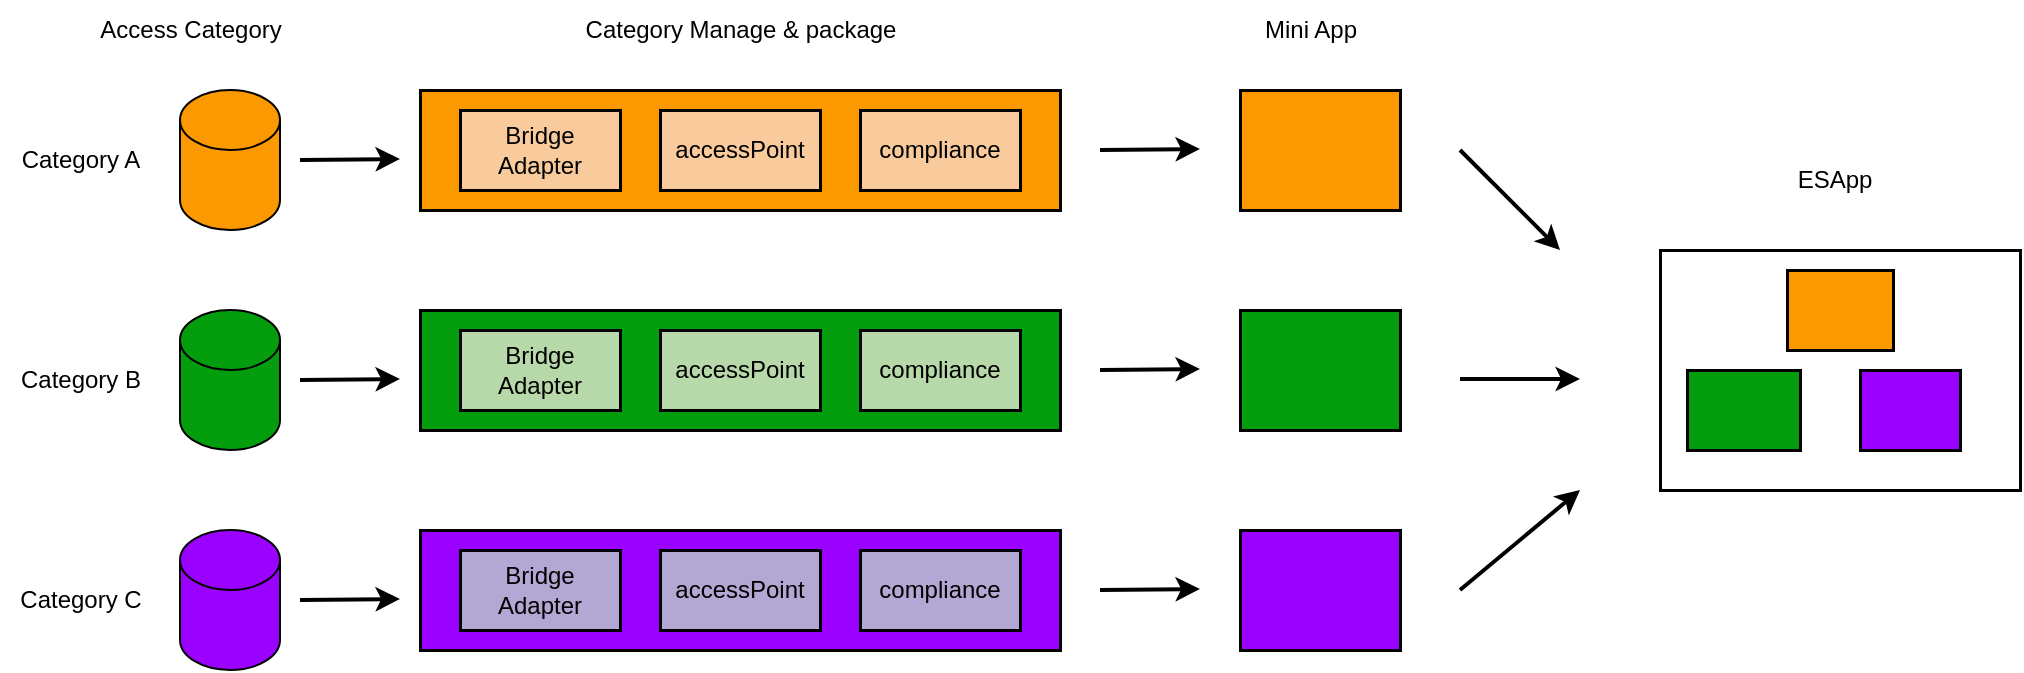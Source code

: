 <mxfile version="20.4.0" type="github">
  <diagram id="C5RBs43oDa-KdzZeNtuy" name="Page-1">
    <mxGraphModel dx="1106" dy="614" grid="1" gridSize="10" guides="1" tooltips="1" connect="1" arrows="1" fold="1" page="1" pageScale="1" pageWidth="827" pageHeight="1169" math="0" shadow="0">
      <root>
        <mxCell id="WIyWlLk6GJQsqaUBKTNV-0" />
        <mxCell id="WIyWlLk6GJQsqaUBKTNV-1" parent="WIyWlLk6GJQsqaUBKTNV-0" />
        <mxCell id="HV9Sme8KzqDoX2qMjPiU-1" value="" style="shape=cylinder3;whiteSpace=wrap;html=1;boundedLbl=1;backgroundOutline=1;size=15;fillColor=#FC9900;" vertex="1" parent="WIyWlLk6GJQsqaUBKTNV-1">
          <mxGeometry x="110" y="150" width="50" height="70" as="geometry" />
        </mxCell>
        <mxCell id="HV9Sme8KzqDoX2qMjPiU-2" value="" style="rounded=0;whiteSpace=wrap;html=1;strokeWidth=1.5;fillColor=#FC9900;" vertex="1" parent="WIyWlLk6GJQsqaUBKTNV-1">
          <mxGeometry x="230" y="150" width="320" height="60" as="geometry" />
        </mxCell>
        <mxCell id="HV9Sme8KzqDoX2qMjPiU-4" value="Category A" style="text;html=1;align=center;verticalAlign=middle;resizable=0;points=[];autosize=1;strokeColor=none;fillColor=none;" vertex="1" parent="WIyWlLk6GJQsqaUBKTNV-1">
          <mxGeometry x="20" y="170" width="80" height="30" as="geometry" />
        </mxCell>
        <mxCell id="HV9Sme8KzqDoX2qMjPiU-5" value="Bridge Adapter" style="rounded=0;whiteSpace=wrap;html=1;strokeWidth=1.5;fillColor=#F9CA9C;" vertex="1" parent="WIyWlLk6GJQsqaUBKTNV-1">
          <mxGeometry x="250" y="160" width="80" height="40" as="geometry" />
        </mxCell>
        <mxCell id="HV9Sme8KzqDoX2qMjPiU-6" value="accessPoint" style="rounded=0;whiteSpace=wrap;html=1;strokeWidth=1.5;fillColor=#F9CA9C;" vertex="1" parent="WIyWlLk6GJQsqaUBKTNV-1">
          <mxGeometry x="350" y="160" width="80" height="40" as="geometry" />
        </mxCell>
        <mxCell id="HV9Sme8KzqDoX2qMjPiU-7" value="compliance" style="rounded=0;whiteSpace=wrap;html=1;strokeWidth=1.5;fillColor=#F9CA9C;" vertex="1" parent="WIyWlLk6GJQsqaUBKTNV-1">
          <mxGeometry x="450" y="160" width="80" height="40" as="geometry" />
        </mxCell>
        <mxCell id="HV9Sme8KzqDoX2qMjPiU-8" value="" style="rounded=0;whiteSpace=wrap;html=1;strokeWidth=1.5;fillColor=#FC9900;" vertex="1" parent="WIyWlLk6GJQsqaUBKTNV-1">
          <mxGeometry x="640" y="150" width="80" height="60" as="geometry" />
        </mxCell>
        <mxCell id="HV9Sme8KzqDoX2qMjPiU-9" value="Mini App" style="text;html=1;align=center;verticalAlign=middle;resizable=0;points=[];autosize=1;strokeColor=none;fillColor=none;" vertex="1" parent="WIyWlLk6GJQsqaUBKTNV-1">
          <mxGeometry x="640" y="105" width="70" height="30" as="geometry" />
        </mxCell>
        <mxCell id="HV9Sme8KzqDoX2qMjPiU-10" value="" style="whiteSpace=wrap;html=1;strokeWidth=1.5;" vertex="1" parent="WIyWlLk6GJQsqaUBKTNV-1">
          <mxGeometry x="850" y="230" width="180" height="120" as="geometry" />
        </mxCell>
        <mxCell id="HV9Sme8KzqDoX2qMjPiU-11" value="ESApp" style="text;html=1;align=center;verticalAlign=middle;resizable=0;points=[];autosize=1;strokeColor=none;fillColor=none;" vertex="1" parent="WIyWlLk6GJQsqaUBKTNV-1">
          <mxGeometry x="906.5" y="180" width="60" height="30" as="geometry" />
        </mxCell>
        <mxCell id="HV9Sme8KzqDoX2qMjPiU-12" value="" style="rounded=0;whiteSpace=wrap;html=1;strokeWidth=1.5;fillColor=#FC9900;" vertex="1" parent="WIyWlLk6GJQsqaUBKTNV-1">
          <mxGeometry x="913.5" y="240" width="53" height="40" as="geometry" />
        </mxCell>
        <mxCell id="HV9Sme8KzqDoX2qMjPiU-13" value="Category Manage &amp;amp; package" style="text;html=1;align=center;verticalAlign=middle;resizable=0;points=[];autosize=1;strokeColor=none;fillColor=none;" vertex="1" parent="WIyWlLk6GJQsqaUBKTNV-1">
          <mxGeometry x="300" y="105" width="180" height="30" as="geometry" />
        </mxCell>
        <mxCell id="HV9Sme8KzqDoX2qMjPiU-14" value="" style="endArrow=classic;html=1;rounded=0;strokeWidth=2;" edge="1" parent="WIyWlLk6GJQsqaUBKTNV-1">
          <mxGeometry width="50" height="50" relative="1" as="geometry">
            <mxPoint x="170" y="185" as="sourcePoint" />
            <mxPoint x="220" y="184.5" as="targetPoint" />
          </mxGeometry>
        </mxCell>
        <mxCell id="HV9Sme8KzqDoX2qMjPiU-15" value="" style="endArrow=classic;html=1;rounded=0;strokeWidth=2;" edge="1" parent="WIyWlLk6GJQsqaUBKTNV-1">
          <mxGeometry width="50" height="50" relative="1" as="geometry">
            <mxPoint x="570" y="180" as="sourcePoint" />
            <mxPoint x="620" y="179.5" as="targetPoint" />
          </mxGeometry>
        </mxCell>
        <mxCell id="HV9Sme8KzqDoX2qMjPiU-16" value="" style="shape=cylinder3;whiteSpace=wrap;html=1;boundedLbl=1;backgroundOutline=1;size=15;fillColor=#049D0E;" vertex="1" parent="WIyWlLk6GJQsqaUBKTNV-1">
          <mxGeometry x="110" y="260" width="50" height="70" as="geometry" />
        </mxCell>
        <mxCell id="HV9Sme8KzqDoX2qMjPiU-17" value="" style="rounded=0;whiteSpace=wrap;html=1;strokeWidth=1.5;fillColor=#049D0E;" vertex="1" parent="WIyWlLk6GJQsqaUBKTNV-1">
          <mxGeometry x="230" y="260" width="320" height="60" as="geometry" />
        </mxCell>
        <mxCell id="HV9Sme8KzqDoX2qMjPiU-18" value="Category B" style="text;html=1;align=center;verticalAlign=middle;resizable=0;points=[];autosize=1;strokeColor=none;fillColor=none;" vertex="1" parent="WIyWlLk6GJQsqaUBKTNV-1">
          <mxGeometry x="20" y="280" width="80" height="30" as="geometry" />
        </mxCell>
        <mxCell id="HV9Sme8KzqDoX2qMjPiU-19" value="Bridge Adapter" style="rounded=0;whiteSpace=wrap;html=1;strokeWidth=1.5;fillColor=#B7D9A9;" vertex="1" parent="WIyWlLk6GJQsqaUBKTNV-1">
          <mxGeometry x="250" y="270" width="80" height="40" as="geometry" />
        </mxCell>
        <mxCell id="HV9Sme8KzqDoX2qMjPiU-20" value="accessPoint" style="rounded=0;whiteSpace=wrap;html=1;strokeWidth=1.5;fillColor=#B7D9A9;" vertex="1" parent="WIyWlLk6GJQsqaUBKTNV-1">
          <mxGeometry x="350" y="270" width="80" height="40" as="geometry" />
        </mxCell>
        <mxCell id="HV9Sme8KzqDoX2qMjPiU-21" value="compliance" style="rounded=0;whiteSpace=wrap;html=1;strokeWidth=1.5;fillColor=#B7D9A9;" vertex="1" parent="WIyWlLk6GJQsqaUBKTNV-1">
          <mxGeometry x="450" y="270" width="80" height="40" as="geometry" />
        </mxCell>
        <mxCell id="HV9Sme8KzqDoX2qMjPiU-22" value="" style="rounded=0;whiteSpace=wrap;html=1;strokeWidth=1.5;fillColor=#049D0E;" vertex="1" parent="WIyWlLk6GJQsqaUBKTNV-1">
          <mxGeometry x="640" y="260" width="80" height="60" as="geometry" />
        </mxCell>
        <mxCell id="HV9Sme8KzqDoX2qMjPiU-23" value="" style="endArrow=classic;html=1;rounded=0;strokeWidth=2;" edge="1" parent="WIyWlLk6GJQsqaUBKTNV-1">
          <mxGeometry width="50" height="50" relative="1" as="geometry">
            <mxPoint x="170" y="295" as="sourcePoint" />
            <mxPoint x="220" y="294.5" as="targetPoint" />
          </mxGeometry>
        </mxCell>
        <mxCell id="HV9Sme8KzqDoX2qMjPiU-24" value="" style="endArrow=classic;html=1;rounded=0;strokeWidth=2;" edge="1" parent="WIyWlLk6GJQsqaUBKTNV-1">
          <mxGeometry width="50" height="50" relative="1" as="geometry">
            <mxPoint x="570" y="290" as="sourcePoint" />
            <mxPoint x="620" y="289.5" as="targetPoint" />
          </mxGeometry>
        </mxCell>
        <mxCell id="HV9Sme8KzqDoX2qMjPiU-25" value="" style="shape=cylinder3;whiteSpace=wrap;html=1;boundedLbl=1;backgroundOutline=1;size=15;fillColor=#9B01FF;" vertex="1" parent="WIyWlLk6GJQsqaUBKTNV-1">
          <mxGeometry x="110" y="370" width="50" height="70" as="geometry" />
        </mxCell>
        <mxCell id="HV9Sme8KzqDoX2qMjPiU-26" value="" style="rounded=0;whiteSpace=wrap;html=1;strokeWidth=1.5;fillColor=#9B01FF;" vertex="1" parent="WIyWlLk6GJQsqaUBKTNV-1">
          <mxGeometry x="230" y="370" width="320" height="60" as="geometry" />
        </mxCell>
        <mxCell id="HV9Sme8KzqDoX2qMjPiU-27" value="Category C" style="text;html=1;align=center;verticalAlign=middle;resizable=0;points=[];autosize=1;strokeColor=none;fillColor=none;" vertex="1" parent="WIyWlLk6GJQsqaUBKTNV-1">
          <mxGeometry x="20" y="390" width="80" height="30" as="geometry" />
        </mxCell>
        <mxCell id="HV9Sme8KzqDoX2qMjPiU-28" value="Bridge Adapter" style="rounded=0;whiteSpace=wrap;html=1;strokeWidth=1.5;fillColor=#B3A7D4;" vertex="1" parent="WIyWlLk6GJQsqaUBKTNV-1">
          <mxGeometry x="250" y="380" width="80" height="40" as="geometry" />
        </mxCell>
        <mxCell id="HV9Sme8KzqDoX2qMjPiU-29" value="accessPoint" style="rounded=0;whiteSpace=wrap;html=1;strokeWidth=1.5;fillColor=#B3A7D4;" vertex="1" parent="WIyWlLk6GJQsqaUBKTNV-1">
          <mxGeometry x="350" y="380" width="80" height="40" as="geometry" />
        </mxCell>
        <mxCell id="HV9Sme8KzqDoX2qMjPiU-30" value="compliance" style="rounded=0;whiteSpace=wrap;html=1;strokeWidth=1.5;fillColor=#B3A7D4;" vertex="1" parent="WIyWlLk6GJQsqaUBKTNV-1">
          <mxGeometry x="450" y="380" width="80" height="40" as="geometry" />
        </mxCell>
        <mxCell id="HV9Sme8KzqDoX2qMjPiU-31" value="" style="rounded=0;whiteSpace=wrap;html=1;strokeWidth=1.5;fillColor=#9B01FF;" vertex="1" parent="WIyWlLk6GJQsqaUBKTNV-1">
          <mxGeometry x="640" y="370" width="80" height="60" as="geometry" />
        </mxCell>
        <mxCell id="HV9Sme8KzqDoX2qMjPiU-32" value="" style="endArrow=classic;html=1;rounded=0;strokeWidth=2;" edge="1" parent="WIyWlLk6GJQsqaUBKTNV-1">
          <mxGeometry width="50" height="50" relative="1" as="geometry">
            <mxPoint x="170" y="405" as="sourcePoint" />
            <mxPoint x="220" y="404.5" as="targetPoint" />
          </mxGeometry>
        </mxCell>
        <mxCell id="HV9Sme8KzqDoX2qMjPiU-33" value="" style="endArrow=classic;html=1;rounded=0;strokeWidth=2;" edge="1" parent="WIyWlLk6GJQsqaUBKTNV-1">
          <mxGeometry width="50" height="50" relative="1" as="geometry">
            <mxPoint x="570" y="400" as="sourcePoint" />
            <mxPoint x="620" y="399.5" as="targetPoint" />
          </mxGeometry>
        </mxCell>
        <mxCell id="HV9Sme8KzqDoX2qMjPiU-34" value="" style="rounded=0;whiteSpace=wrap;html=1;strokeWidth=1.5;fillColor=#049D0E;" vertex="1" parent="WIyWlLk6GJQsqaUBKTNV-1">
          <mxGeometry x="863.5" y="290" width="56.5" height="40" as="geometry" />
        </mxCell>
        <mxCell id="HV9Sme8KzqDoX2qMjPiU-35" value="" style="rounded=0;whiteSpace=wrap;html=1;strokeWidth=1.5;fillColor=#9B01FF;" vertex="1" parent="WIyWlLk6GJQsqaUBKTNV-1">
          <mxGeometry x="950" y="290" width="50" height="40" as="geometry" />
        </mxCell>
        <mxCell id="HV9Sme8KzqDoX2qMjPiU-36" value="" style="endArrow=classic;html=1;rounded=0;strokeWidth=2;fontColor=#FFFFFF;" edge="1" parent="WIyWlLk6GJQsqaUBKTNV-1">
          <mxGeometry width="50" height="50" relative="1" as="geometry">
            <mxPoint x="750" y="180" as="sourcePoint" />
            <mxPoint x="800" y="230" as="targetPoint" />
          </mxGeometry>
        </mxCell>
        <mxCell id="HV9Sme8KzqDoX2qMjPiU-37" value="" style="endArrow=classic;html=1;rounded=0;strokeWidth=2;fontColor=#FFFFFF;" edge="1" parent="WIyWlLk6GJQsqaUBKTNV-1">
          <mxGeometry width="50" height="50" relative="1" as="geometry">
            <mxPoint x="750" y="294.5" as="sourcePoint" />
            <mxPoint x="810" y="294.5" as="targetPoint" />
          </mxGeometry>
        </mxCell>
        <mxCell id="HV9Sme8KzqDoX2qMjPiU-38" value="" style="endArrow=classic;html=1;rounded=0;strokeWidth=2;fontColor=#FFFFFF;" edge="1" parent="WIyWlLk6GJQsqaUBKTNV-1">
          <mxGeometry width="50" height="50" relative="1" as="geometry">
            <mxPoint x="750" y="400" as="sourcePoint" />
            <mxPoint x="810" y="350" as="targetPoint" />
          </mxGeometry>
        </mxCell>
        <mxCell id="HV9Sme8KzqDoX2qMjPiU-39" value="Access Category" style="text;html=1;align=center;verticalAlign=middle;resizable=0;points=[];autosize=1;strokeColor=none;fillColor=none;fontColor=#000000;" vertex="1" parent="WIyWlLk6GJQsqaUBKTNV-1">
          <mxGeometry x="60" y="105" width="110" height="30" as="geometry" />
        </mxCell>
      </root>
    </mxGraphModel>
  </diagram>
</mxfile>
